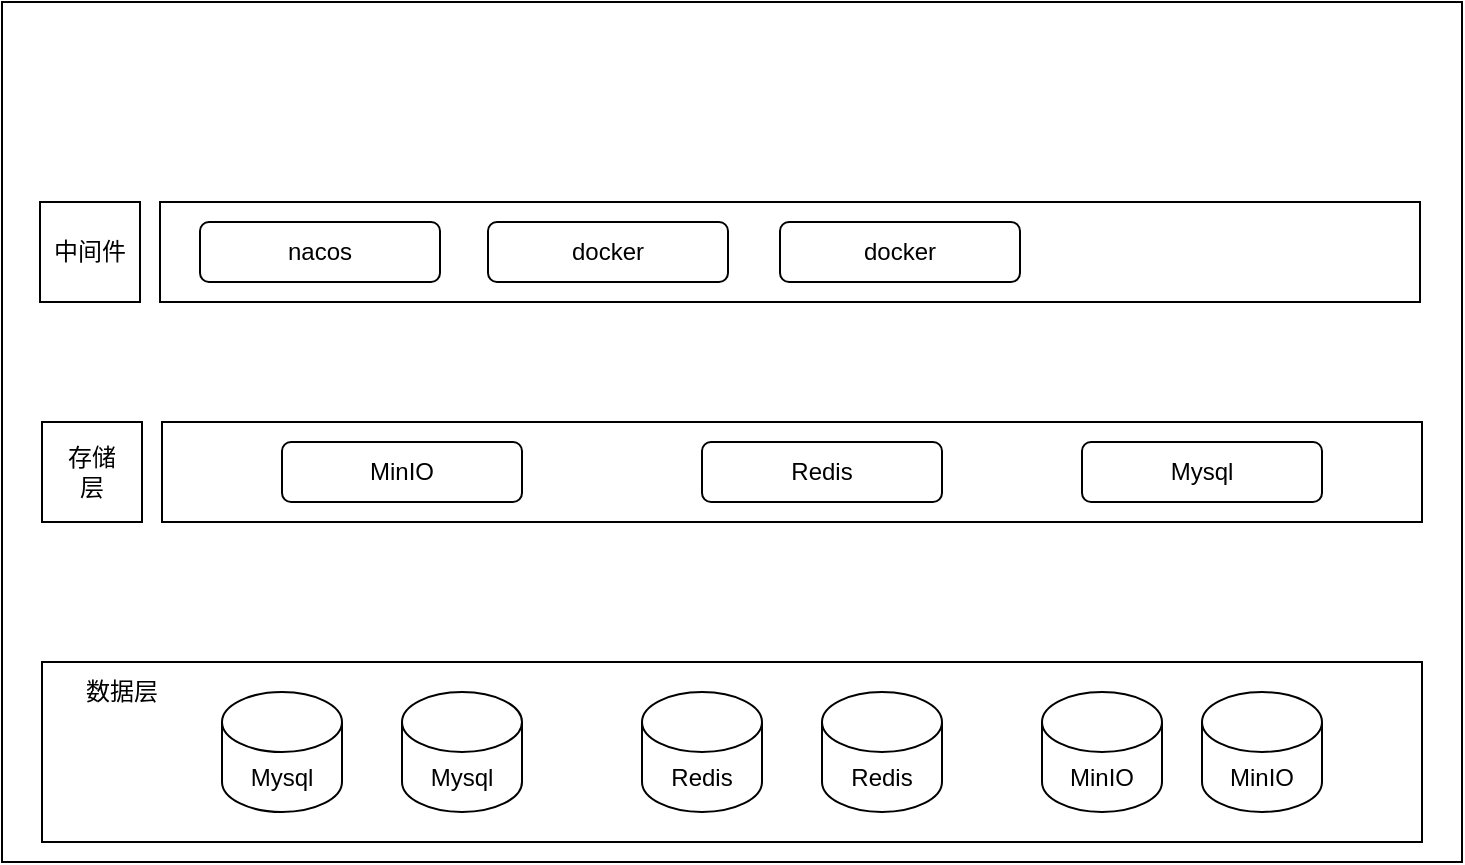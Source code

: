 <mxfile version="24.5.3" type="github">
  <diagram name="第 1 页" id="zqUAOEaz19EFo88n6Xfu">
    <mxGraphModel dx="1075" dy="464" grid="1" gridSize="10" guides="1" tooltips="1" connect="1" arrows="1" fold="1" page="1" pageScale="1" pageWidth="827" pageHeight="1169" math="0" shadow="0">
      <root>
        <mxCell id="0" />
        <mxCell id="1" parent="0" />
        <mxCell id="J7e16loEIpS3EIJHLEXg-1" value="" style="rounded=0;whiteSpace=wrap;html=1;" vertex="1" parent="1">
          <mxGeometry x="40" y="150" width="730" height="430" as="geometry" />
        </mxCell>
        <mxCell id="J7e16loEIpS3EIJHLEXg-3" value="" style="rounded=0;whiteSpace=wrap;html=1;" vertex="1" parent="1">
          <mxGeometry x="60" y="480" width="690" height="90" as="geometry" />
        </mxCell>
        <mxCell id="J7e16loEIpS3EIJHLEXg-7" value="存储&lt;div&gt;层&lt;/div&gt;" style="rounded=0;whiteSpace=wrap;html=1;" vertex="1" parent="1">
          <mxGeometry x="60" y="360" width="50" height="50" as="geometry" />
        </mxCell>
        <mxCell id="J7e16loEIpS3EIJHLEXg-8" value="" style="rounded=0;whiteSpace=wrap;html=1;" vertex="1" parent="1">
          <mxGeometry x="120" y="360" width="630" height="50" as="geometry" />
        </mxCell>
        <mxCell id="J7e16loEIpS3EIJHLEXg-9" value="MinIO" style="rounded=1;whiteSpace=wrap;html=1;" vertex="1" parent="1">
          <mxGeometry x="180" y="370" width="120" height="30" as="geometry" />
        </mxCell>
        <mxCell id="J7e16loEIpS3EIJHLEXg-10" value="Redis" style="rounded=1;whiteSpace=wrap;html=1;" vertex="1" parent="1">
          <mxGeometry x="390" y="370" width="120" height="30" as="geometry" />
        </mxCell>
        <mxCell id="J7e16loEIpS3EIJHLEXg-11" value="Mysql" style="rounded=1;whiteSpace=wrap;html=1;" vertex="1" parent="1">
          <mxGeometry x="580" y="370" width="120" height="30" as="geometry" />
        </mxCell>
        <mxCell id="J7e16loEIpS3EIJHLEXg-12" value="中间件" style="rounded=0;whiteSpace=wrap;html=1;" vertex="1" parent="1">
          <mxGeometry x="59" y="250" width="50" height="50" as="geometry" />
        </mxCell>
        <mxCell id="J7e16loEIpS3EIJHLEXg-13" value="" style="rounded=0;whiteSpace=wrap;html=1;" vertex="1" parent="1">
          <mxGeometry x="119" y="250" width="630" height="50" as="geometry" />
        </mxCell>
        <mxCell id="J7e16loEIpS3EIJHLEXg-14" value="nacos" style="rounded=1;whiteSpace=wrap;html=1;" vertex="1" parent="1">
          <mxGeometry x="139" y="260" width="120" height="30" as="geometry" />
        </mxCell>
        <mxCell id="J7e16loEIpS3EIJHLEXg-15" value="docker" style="rounded=1;whiteSpace=wrap;html=1;" vertex="1" parent="1">
          <mxGeometry x="283" y="260" width="120" height="30" as="geometry" />
        </mxCell>
        <mxCell id="J7e16loEIpS3EIJHLEXg-16" value="docker" style="rounded=1;whiteSpace=wrap;html=1;" vertex="1" parent="1">
          <mxGeometry x="429" y="260" width="120" height="30" as="geometry" />
        </mxCell>
        <mxCell id="J7e16loEIpS3EIJHLEXg-18" value="数据层" style="text;html=1;align=center;verticalAlign=middle;whiteSpace=wrap;rounded=0;" vertex="1" parent="1">
          <mxGeometry x="70" y="480" width="60" height="30" as="geometry" />
        </mxCell>
        <mxCell id="J7e16loEIpS3EIJHLEXg-19" value="Mysql" style="shape=cylinder3;whiteSpace=wrap;html=1;boundedLbl=1;backgroundOutline=1;size=15;" vertex="1" parent="1">
          <mxGeometry x="150" y="495" width="60" height="60" as="geometry" />
        </mxCell>
        <mxCell id="J7e16loEIpS3EIJHLEXg-20" value="Redis" style="shape=cylinder3;whiteSpace=wrap;html=1;boundedLbl=1;backgroundOutline=1;size=15;" vertex="1" parent="1">
          <mxGeometry x="360" y="495" width="60" height="60" as="geometry" />
        </mxCell>
        <mxCell id="J7e16loEIpS3EIJHLEXg-21" value="MinIO" style="shape=cylinder3;whiteSpace=wrap;html=1;boundedLbl=1;backgroundOutline=1;size=15;" vertex="1" parent="1">
          <mxGeometry x="560" y="495" width="60" height="60" as="geometry" />
        </mxCell>
        <mxCell id="J7e16loEIpS3EIJHLEXg-22" value="Mysql" style="shape=cylinder3;whiteSpace=wrap;html=1;boundedLbl=1;backgroundOutline=1;size=15;" vertex="1" parent="1">
          <mxGeometry x="240" y="495" width="60" height="60" as="geometry" />
        </mxCell>
        <mxCell id="J7e16loEIpS3EIJHLEXg-23" value="Redis" style="shape=cylinder3;whiteSpace=wrap;html=1;boundedLbl=1;backgroundOutline=1;size=15;" vertex="1" parent="1">
          <mxGeometry x="450" y="495" width="60" height="60" as="geometry" />
        </mxCell>
        <mxCell id="J7e16loEIpS3EIJHLEXg-24" value="MinIO" style="shape=cylinder3;whiteSpace=wrap;html=1;boundedLbl=1;backgroundOutline=1;size=15;" vertex="1" parent="1">
          <mxGeometry x="640" y="495" width="60" height="60" as="geometry" />
        </mxCell>
      </root>
    </mxGraphModel>
  </diagram>
</mxfile>
